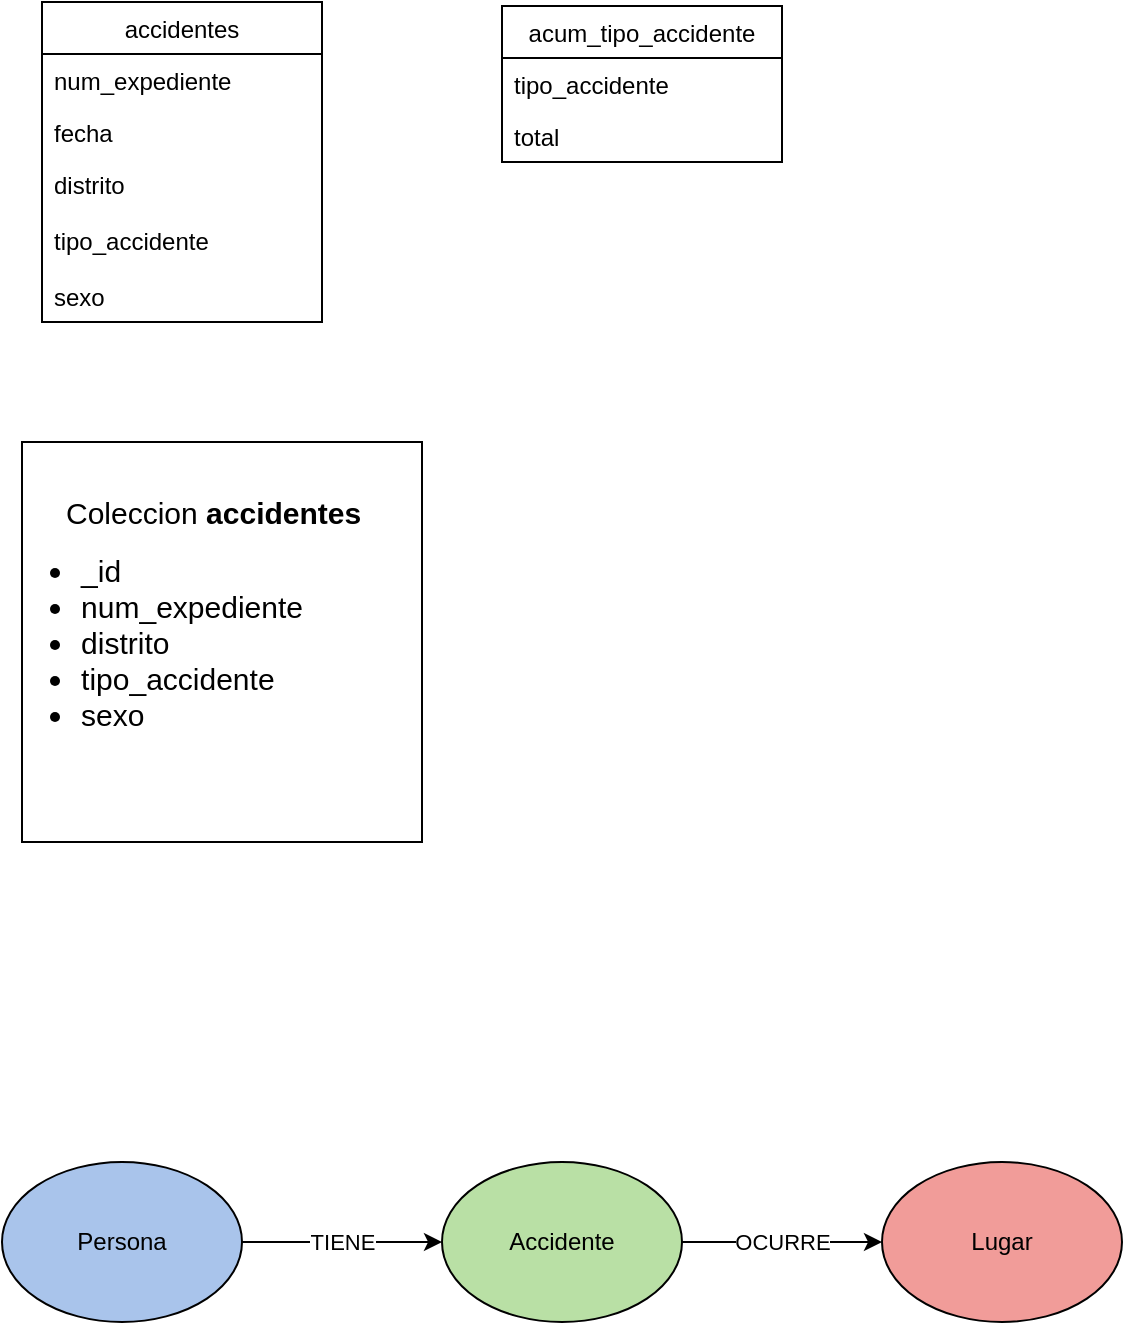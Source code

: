 <mxGraphModel dx="1608" dy="1123" grid="1" gridSize="10" guides="1" tooltips="1" connect="1" arrows="1" fold="1" page="1" pageScale="1" pageWidth="850" pageHeight="1100" background="#ffffff"><root><mxCell id="0"/><mxCell id="1" parent="0"/><mxCell id="2" value="acum_tipo_accidente" style="swimlane;fontStyle=0;childLayout=stackLayout;horizontal=1;startSize=26;fillColor=none;horizontalStack=0;resizeParent=1;resizeParentMax=0;resizeLast=0;collapsible=1;marginBottom=0;swimlaneFillColor=#ffffff;" parent="1" vertex="1"><mxGeometry x="350" y="62" width="140" height="78" as="geometry"/></mxCell><mxCell id="4" value="tipo_accidente&#xA;" style="text;strokeColor=none;fillColor=none;align=left;verticalAlign=top;spacingLeft=4;spacingRight=4;overflow=hidden;rotatable=0;points=[[0,0.5],[1,0.5]];portConstraint=eastwest;" parent="2" vertex="1"><mxGeometry y="26" width="140" height="26" as="geometry"/></mxCell><mxCell id="5" value="total" style="text;strokeColor=none;fillColor=none;align=left;verticalAlign=top;spacingLeft=4;spacingRight=4;overflow=hidden;rotatable=0;points=[[0,0.5],[1,0.5]];portConstraint=eastwest;" parent="2" vertex="1"><mxGeometry y="52" width="140" height="26" as="geometry"/></mxCell><mxCell id="6" value="accidentes" style="swimlane;fontStyle=0;childLayout=stackLayout;horizontal=1;startSize=26;fillColor=none;horizontalStack=0;resizeParent=1;resizeParentMax=0;resizeLast=0;collapsible=1;marginBottom=0;swimlaneFillColor=#ffffff;" parent="1" vertex="1"><mxGeometry x="120" y="60" width="140" height="160" as="geometry"/></mxCell><mxCell id="7" value="num_expediente" style="text;strokeColor=none;fillColor=none;align=left;verticalAlign=top;spacingLeft=4;spacingRight=4;overflow=hidden;rotatable=0;points=[[0,0.5],[1,0.5]];portConstraint=eastwest;" parent="6" vertex="1"><mxGeometry y="26" width="140" height="26" as="geometry"/></mxCell><mxCell id="8" value="fecha&#xA;" style="text;strokeColor=none;fillColor=none;align=left;verticalAlign=top;spacingLeft=4;spacingRight=4;overflow=hidden;rotatable=0;points=[[0,0.5],[1,0.5]];portConstraint=eastwest;" parent="6" vertex="1"><mxGeometry y="52" width="140" height="26" as="geometry"/></mxCell><mxCell id="9" value="distrito&#xA;&#xA;tipo_accidente&#xA;&#xA;sexo&#xA;" style="text;strokeColor=none;fillColor=none;align=left;verticalAlign=top;spacingLeft=4;spacingRight=4;overflow=hidden;rotatable=0;points=[[0,0.5],[1,0.5]];portConstraint=eastwest;" parent="6" vertex="1"><mxGeometry y="78" width="140" height="82" as="geometry"/></mxCell><mxCell id="13" value="" style="group" parent="1" vertex="1" connectable="0"><mxGeometry x="110" y="280" width="200" height="200" as="geometry"/></mxCell><mxCell id="10" value="" style="whiteSpace=wrap;html=1;aspect=fixed;" parent="13" vertex="1"><mxGeometry width="200" height="200" as="geometry"/></mxCell><mxCell id="11" value="&lt;div align=&quot;left&quot;&gt;&lt;ul&gt;&lt;li&gt;_id&lt;/li&gt;&lt;li&gt;num_expediente&lt;/li&gt;&lt;li&gt;distrito&lt;/li&gt;&lt;li&gt;tipo_accidente&lt;/li&gt;&lt;li&gt;sexo&lt;/li&gt;&lt;/ul&gt;&lt;/div&gt;" style="text;html=1;strokeColor=none;fillColor=none;align=center;verticalAlign=middle;whiteSpace=wrap;rounded=0;fontSize=15;" parent="13" vertex="1"><mxGeometry x="45" y="45" width="40" height="110" as="geometry"/></mxCell><mxCell id="12" value="Coleccion &lt;b&gt;accidentes&lt;/b&gt;" style="text;html=1;strokeColor=none;fillColor=none;align=left;verticalAlign=middle;whiteSpace=wrap;rounded=0;fontSize=15;" parent="13" vertex="1"><mxGeometry x="20" y="25" width="180" height="20" as="geometry"/></mxCell><mxCell id="19" value="TIENE" style="edgeStyle=orthogonalEdgeStyle;rounded=0;html=1;entryX=0;entryY=0.5;jettySize=auto;orthogonalLoop=1;" parent="1" source="14" target="15" edge="1"><mxGeometry relative="1" as="geometry"/></mxCell><mxCell id="14" value="Persona" style="ellipse;whiteSpace=wrap;html=1;fillColor=#A9C4EB;" parent="1" vertex="1"><mxGeometry x="100" y="640" width="120" height="80" as="geometry"/></mxCell><mxCell id="20" value="OCURRE" style="edgeStyle=orthogonalEdgeStyle;rounded=0;html=1;entryX=0;entryY=0.5;jettySize=auto;orthogonalLoop=1;" parent="1" source="15" target="16" edge="1"><mxGeometry relative="1" as="geometry"/></mxCell><mxCell id="15" value="Accidente" style="ellipse;whiteSpace=wrap;html=1;fillColor=#B9E0A5;" parent="1" vertex="1"><mxGeometry x="320" y="640" width="120" height="80" as="geometry"/></mxCell><mxCell id="16" value="Lugar" style="ellipse;whiteSpace=wrap;html=1;fillColor=#F19C99;" parent="1" vertex="1"><mxGeometry x="540" y="640" width="120" height="80" as="geometry"/></mxCell></root></mxGraphModel>